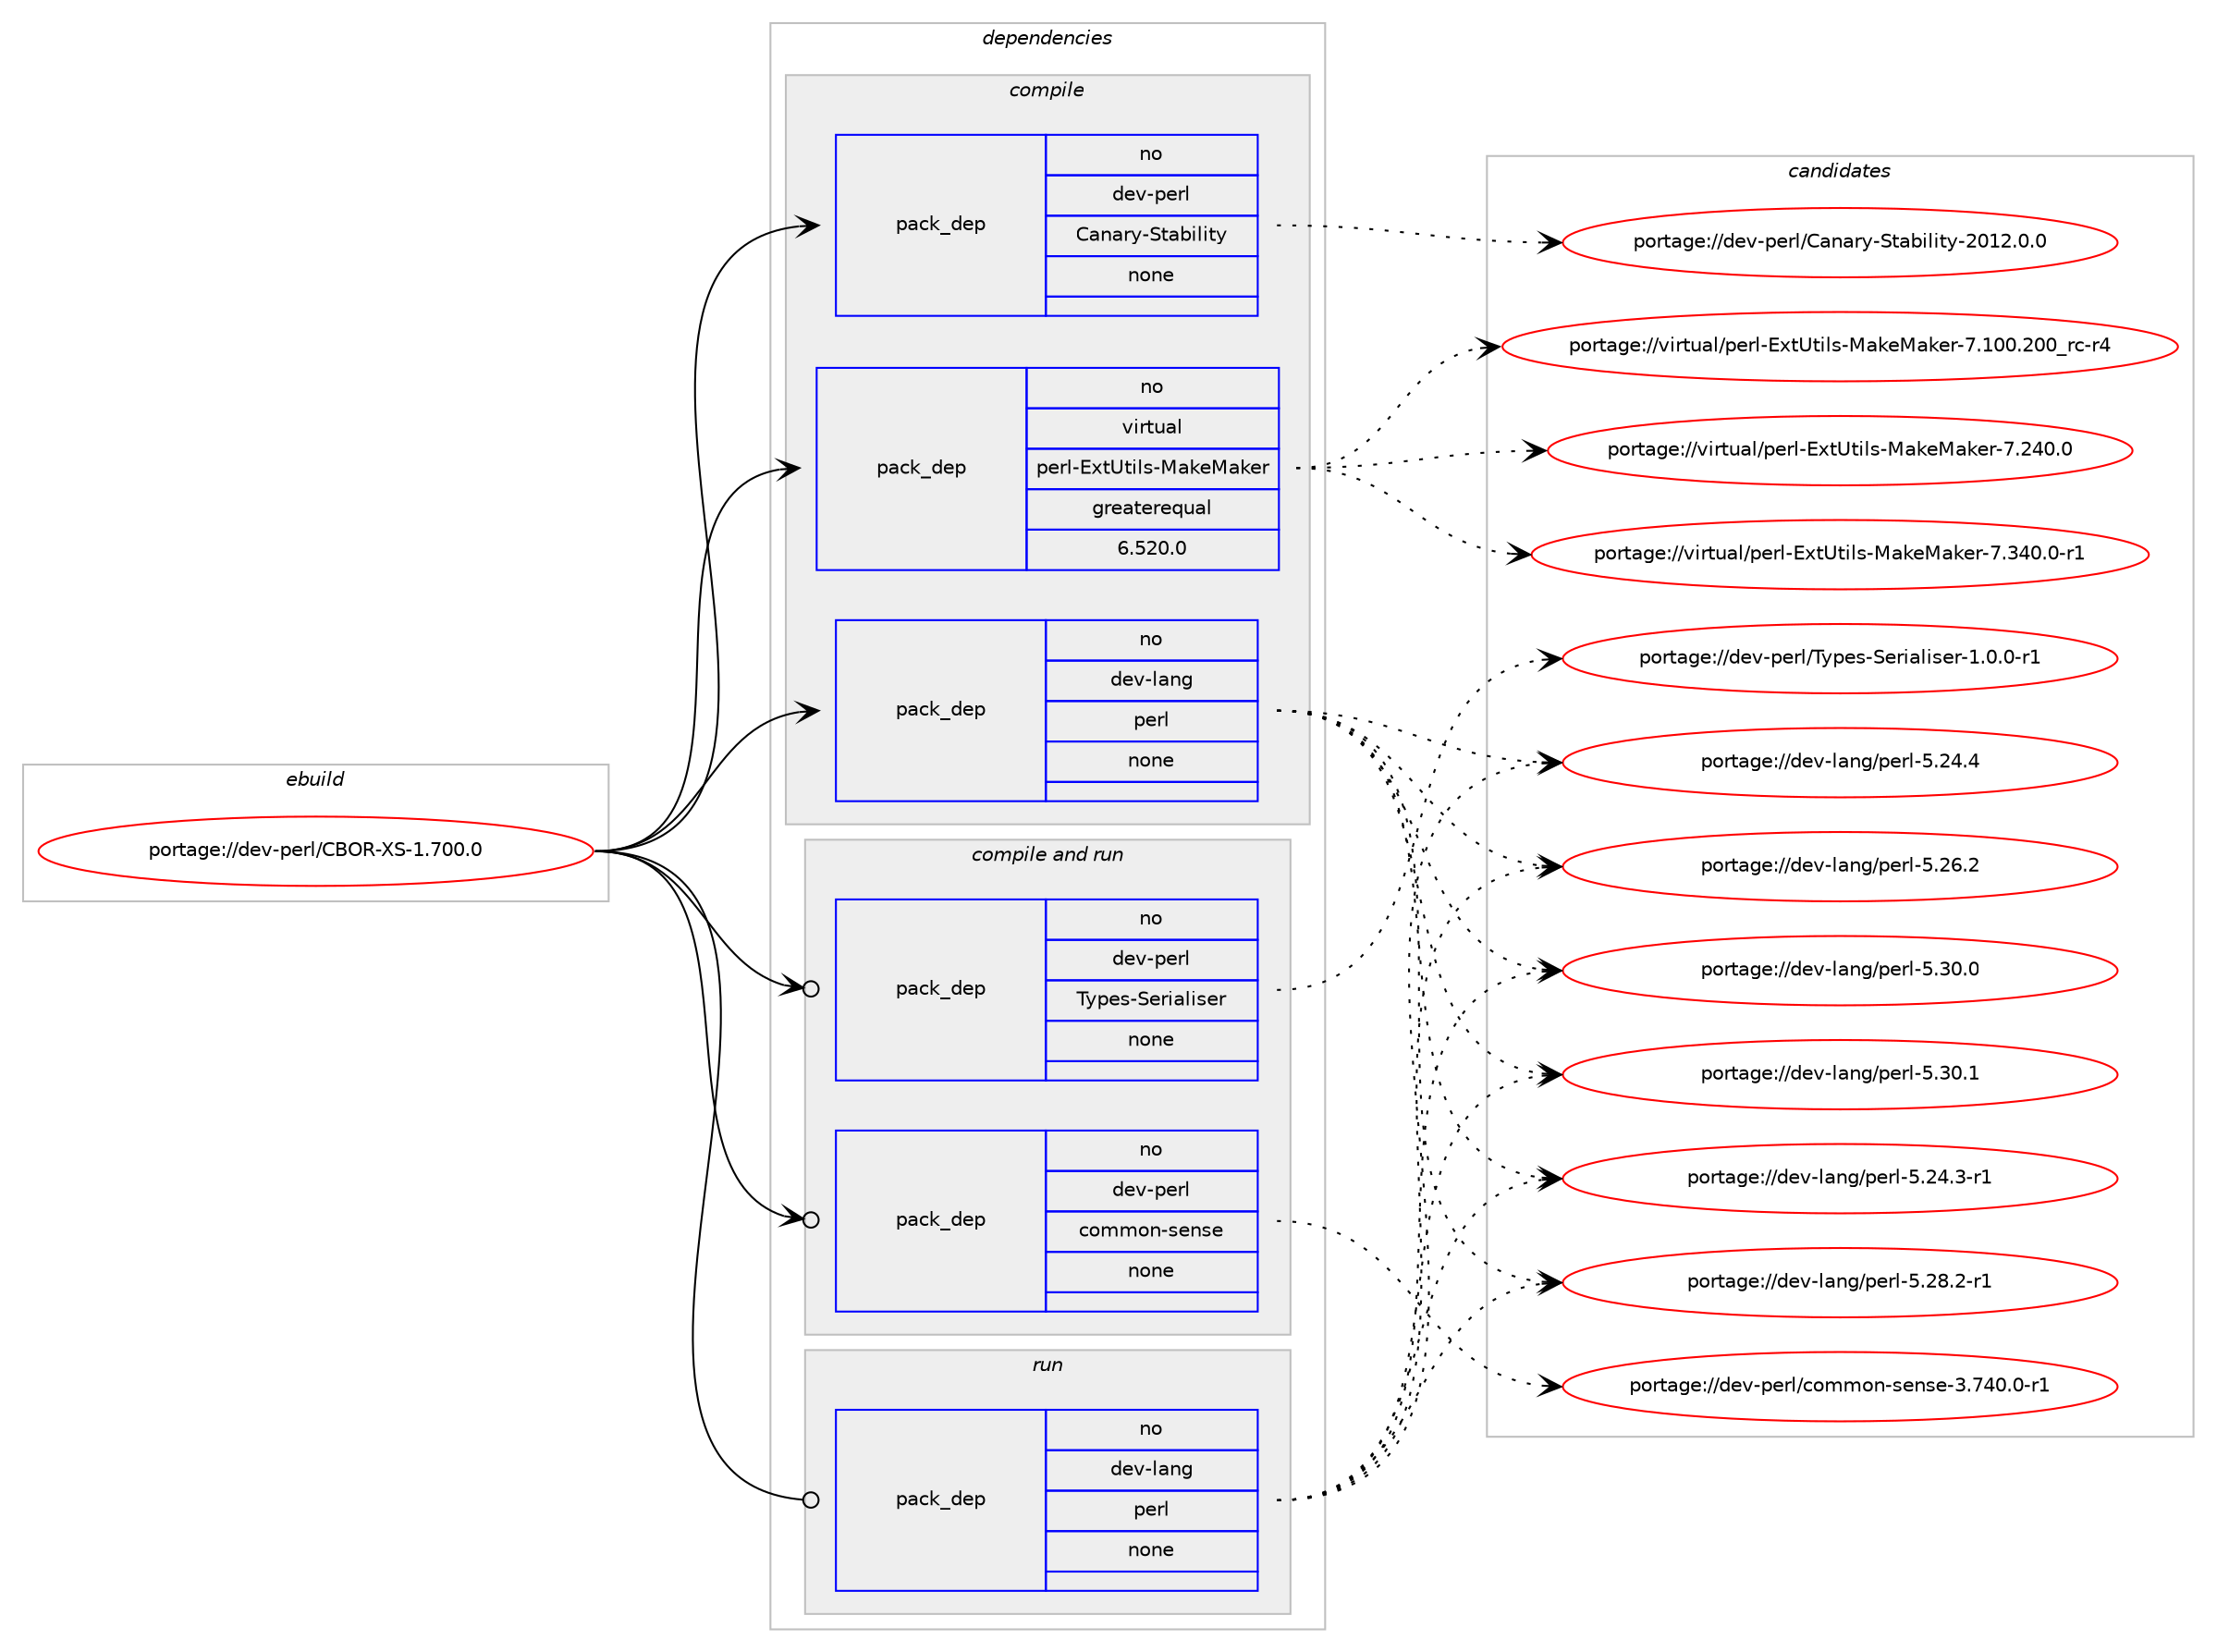 digraph prolog {

# *************
# Graph options
# *************

newrank=true;
concentrate=true;
compound=true;
graph [rankdir=LR,fontname=Helvetica,fontsize=10,ranksep=1.5];#, ranksep=2.5, nodesep=0.2];
edge  [arrowhead=vee];
node  [fontname=Helvetica,fontsize=10];

# **********
# The ebuild
# **********

subgraph cluster_leftcol {
color=gray;
rank=same;
label=<<i>ebuild</i>>;
id [label="portage://dev-perl/CBOR-XS-1.700.0", color=red, width=4, href="../dev-perl/CBOR-XS-1.700.0.svg"];
}

# ****************
# The dependencies
# ****************

subgraph cluster_midcol {
color=gray;
label=<<i>dependencies</i>>;
subgraph cluster_compile {
fillcolor="#eeeeee";
style=filled;
label=<<i>compile</i>>;
subgraph pack83447 {
dependency109212 [label=<<TABLE BORDER="0" CELLBORDER="1" CELLSPACING="0" CELLPADDING="4" WIDTH="220"><TR><TD ROWSPAN="6" CELLPADDING="30">pack_dep</TD></TR><TR><TD WIDTH="110">no</TD></TR><TR><TD>dev-lang</TD></TR><TR><TD>perl</TD></TR><TR><TD>none</TD></TR><TR><TD></TD></TR></TABLE>>, shape=none, color=blue];
}
id:e -> dependency109212:w [weight=20,style="solid",arrowhead="vee"];
subgraph pack83448 {
dependency109213 [label=<<TABLE BORDER="0" CELLBORDER="1" CELLSPACING="0" CELLPADDING="4" WIDTH="220"><TR><TD ROWSPAN="6" CELLPADDING="30">pack_dep</TD></TR><TR><TD WIDTH="110">no</TD></TR><TR><TD>dev-perl</TD></TR><TR><TD>Canary-Stability</TD></TR><TR><TD>none</TD></TR><TR><TD></TD></TR></TABLE>>, shape=none, color=blue];
}
id:e -> dependency109213:w [weight=20,style="solid",arrowhead="vee"];
subgraph pack83449 {
dependency109214 [label=<<TABLE BORDER="0" CELLBORDER="1" CELLSPACING="0" CELLPADDING="4" WIDTH="220"><TR><TD ROWSPAN="6" CELLPADDING="30">pack_dep</TD></TR><TR><TD WIDTH="110">no</TD></TR><TR><TD>virtual</TD></TR><TR><TD>perl-ExtUtils-MakeMaker</TD></TR><TR><TD>greaterequal</TD></TR><TR><TD>6.520.0</TD></TR></TABLE>>, shape=none, color=blue];
}
id:e -> dependency109214:w [weight=20,style="solid",arrowhead="vee"];
}
subgraph cluster_compileandrun {
fillcolor="#eeeeee";
style=filled;
label=<<i>compile and run</i>>;
subgraph pack83450 {
dependency109215 [label=<<TABLE BORDER="0" CELLBORDER="1" CELLSPACING="0" CELLPADDING="4" WIDTH="220"><TR><TD ROWSPAN="6" CELLPADDING="30">pack_dep</TD></TR><TR><TD WIDTH="110">no</TD></TR><TR><TD>dev-perl</TD></TR><TR><TD>Types-Serialiser</TD></TR><TR><TD>none</TD></TR><TR><TD></TD></TR></TABLE>>, shape=none, color=blue];
}
id:e -> dependency109215:w [weight=20,style="solid",arrowhead="odotvee"];
subgraph pack83451 {
dependency109216 [label=<<TABLE BORDER="0" CELLBORDER="1" CELLSPACING="0" CELLPADDING="4" WIDTH="220"><TR><TD ROWSPAN="6" CELLPADDING="30">pack_dep</TD></TR><TR><TD WIDTH="110">no</TD></TR><TR><TD>dev-perl</TD></TR><TR><TD>common-sense</TD></TR><TR><TD>none</TD></TR><TR><TD></TD></TR></TABLE>>, shape=none, color=blue];
}
id:e -> dependency109216:w [weight=20,style="solid",arrowhead="odotvee"];
}
subgraph cluster_run {
fillcolor="#eeeeee";
style=filled;
label=<<i>run</i>>;
subgraph pack83452 {
dependency109217 [label=<<TABLE BORDER="0" CELLBORDER="1" CELLSPACING="0" CELLPADDING="4" WIDTH="220"><TR><TD ROWSPAN="6" CELLPADDING="30">pack_dep</TD></TR><TR><TD WIDTH="110">no</TD></TR><TR><TD>dev-lang</TD></TR><TR><TD>perl</TD></TR><TR><TD>none</TD></TR><TR><TD></TD></TR></TABLE>>, shape=none, color=blue];
}
id:e -> dependency109217:w [weight=20,style="solid",arrowhead="odot"];
}
}

# **************
# The candidates
# **************

subgraph cluster_choices {
rank=same;
color=gray;
label=<<i>candidates</i>>;

subgraph choice83447 {
color=black;
nodesep=1;
choiceportage100101118451089711010347112101114108455346505246514511449 [label="portage://dev-lang/perl-5.24.3-r1", color=red, width=4,href="../dev-lang/perl-5.24.3-r1.svg"];
choiceportage10010111845108971101034711210111410845534650524652 [label="portage://dev-lang/perl-5.24.4", color=red, width=4,href="../dev-lang/perl-5.24.4.svg"];
choiceportage10010111845108971101034711210111410845534650544650 [label="portage://dev-lang/perl-5.26.2", color=red, width=4,href="../dev-lang/perl-5.26.2.svg"];
choiceportage100101118451089711010347112101114108455346505646504511449 [label="portage://dev-lang/perl-5.28.2-r1", color=red, width=4,href="../dev-lang/perl-5.28.2-r1.svg"];
choiceportage10010111845108971101034711210111410845534651484648 [label="portage://dev-lang/perl-5.30.0", color=red, width=4,href="../dev-lang/perl-5.30.0.svg"];
choiceportage10010111845108971101034711210111410845534651484649 [label="portage://dev-lang/perl-5.30.1", color=red, width=4,href="../dev-lang/perl-5.30.1.svg"];
dependency109212:e -> choiceportage100101118451089711010347112101114108455346505246514511449:w [style=dotted,weight="100"];
dependency109212:e -> choiceportage10010111845108971101034711210111410845534650524652:w [style=dotted,weight="100"];
dependency109212:e -> choiceportage10010111845108971101034711210111410845534650544650:w [style=dotted,weight="100"];
dependency109212:e -> choiceportage100101118451089711010347112101114108455346505646504511449:w [style=dotted,weight="100"];
dependency109212:e -> choiceportage10010111845108971101034711210111410845534651484648:w [style=dotted,weight="100"];
dependency109212:e -> choiceportage10010111845108971101034711210111410845534651484649:w [style=dotted,weight="100"];
}
subgraph choice83448 {
color=black;
nodesep=1;
choiceportage100101118451121011141084767971109711412145831169798105108105116121455048495046484648 [label="portage://dev-perl/Canary-Stability-2012.0.0", color=red, width=4,href="../dev-perl/Canary-Stability-2012.0.0.svg"];
dependency109213:e -> choiceportage100101118451121011141084767971109711412145831169798105108105116121455048495046484648:w [style=dotted,weight="100"];
}
subgraph choice83449 {
color=black;
nodesep=1;
choiceportage118105114116117971084711210111410845691201168511610510811545779710710177971071011144555464948484650484895114994511452 [label="portage://virtual/perl-ExtUtils-MakeMaker-7.100.200_rc-r4", color=red, width=4,href="../virtual/perl-ExtUtils-MakeMaker-7.100.200_rc-r4.svg"];
choiceportage118105114116117971084711210111410845691201168511610510811545779710710177971071011144555465052484648 [label="portage://virtual/perl-ExtUtils-MakeMaker-7.240.0", color=red, width=4,href="../virtual/perl-ExtUtils-MakeMaker-7.240.0.svg"];
choiceportage1181051141161179710847112101114108456912011685116105108115457797107101779710710111445554651524846484511449 [label="portage://virtual/perl-ExtUtils-MakeMaker-7.340.0-r1", color=red, width=4,href="../virtual/perl-ExtUtils-MakeMaker-7.340.0-r1.svg"];
dependency109214:e -> choiceportage118105114116117971084711210111410845691201168511610510811545779710710177971071011144555464948484650484895114994511452:w [style=dotted,weight="100"];
dependency109214:e -> choiceportage118105114116117971084711210111410845691201168511610510811545779710710177971071011144555465052484648:w [style=dotted,weight="100"];
dependency109214:e -> choiceportage1181051141161179710847112101114108456912011685116105108115457797107101779710710111445554651524846484511449:w [style=dotted,weight="100"];
}
subgraph choice83450 {
color=black;
nodesep=1;
choiceportage1001011184511210111410847841211121011154583101114105971081051151011144549464846484511449 [label="portage://dev-perl/Types-Serialiser-1.0.0-r1", color=red, width=4,href="../dev-perl/Types-Serialiser-1.0.0-r1.svg"];
dependency109215:e -> choiceportage1001011184511210111410847841211121011154583101114105971081051151011144549464846484511449:w [style=dotted,weight="100"];
}
subgraph choice83451 {
color=black;
nodesep=1;
choiceportage1001011184511210111410847991111091091111104511510111011510145514655524846484511449 [label="portage://dev-perl/common-sense-3.740.0-r1", color=red, width=4,href="../dev-perl/common-sense-3.740.0-r1.svg"];
dependency109216:e -> choiceportage1001011184511210111410847991111091091111104511510111011510145514655524846484511449:w [style=dotted,weight="100"];
}
subgraph choice83452 {
color=black;
nodesep=1;
choiceportage100101118451089711010347112101114108455346505246514511449 [label="portage://dev-lang/perl-5.24.3-r1", color=red, width=4,href="../dev-lang/perl-5.24.3-r1.svg"];
choiceportage10010111845108971101034711210111410845534650524652 [label="portage://dev-lang/perl-5.24.4", color=red, width=4,href="../dev-lang/perl-5.24.4.svg"];
choiceportage10010111845108971101034711210111410845534650544650 [label="portage://dev-lang/perl-5.26.2", color=red, width=4,href="../dev-lang/perl-5.26.2.svg"];
choiceportage100101118451089711010347112101114108455346505646504511449 [label="portage://dev-lang/perl-5.28.2-r1", color=red, width=4,href="../dev-lang/perl-5.28.2-r1.svg"];
choiceportage10010111845108971101034711210111410845534651484648 [label="portage://dev-lang/perl-5.30.0", color=red, width=4,href="../dev-lang/perl-5.30.0.svg"];
choiceportage10010111845108971101034711210111410845534651484649 [label="portage://dev-lang/perl-5.30.1", color=red, width=4,href="../dev-lang/perl-5.30.1.svg"];
dependency109217:e -> choiceportage100101118451089711010347112101114108455346505246514511449:w [style=dotted,weight="100"];
dependency109217:e -> choiceportage10010111845108971101034711210111410845534650524652:w [style=dotted,weight="100"];
dependency109217:e -> choiceportage10010111845108971101034711210111410845534650544650:w [style=dotted,weight="100"];
dependency109217:e -> choiceportage100101118451089711010347112101114108455346505646504511449:w [style=dotted,weight="100"];
dependency109217:e -> choiceportage10010111845108971101034711210111410845534651484648:w [style=dotted,weight="100"];
dependency109217:e -> choiceportage10010111845108971101034711210111410845534651484649:w [style=dotted,weight="100"];
}
}

}
